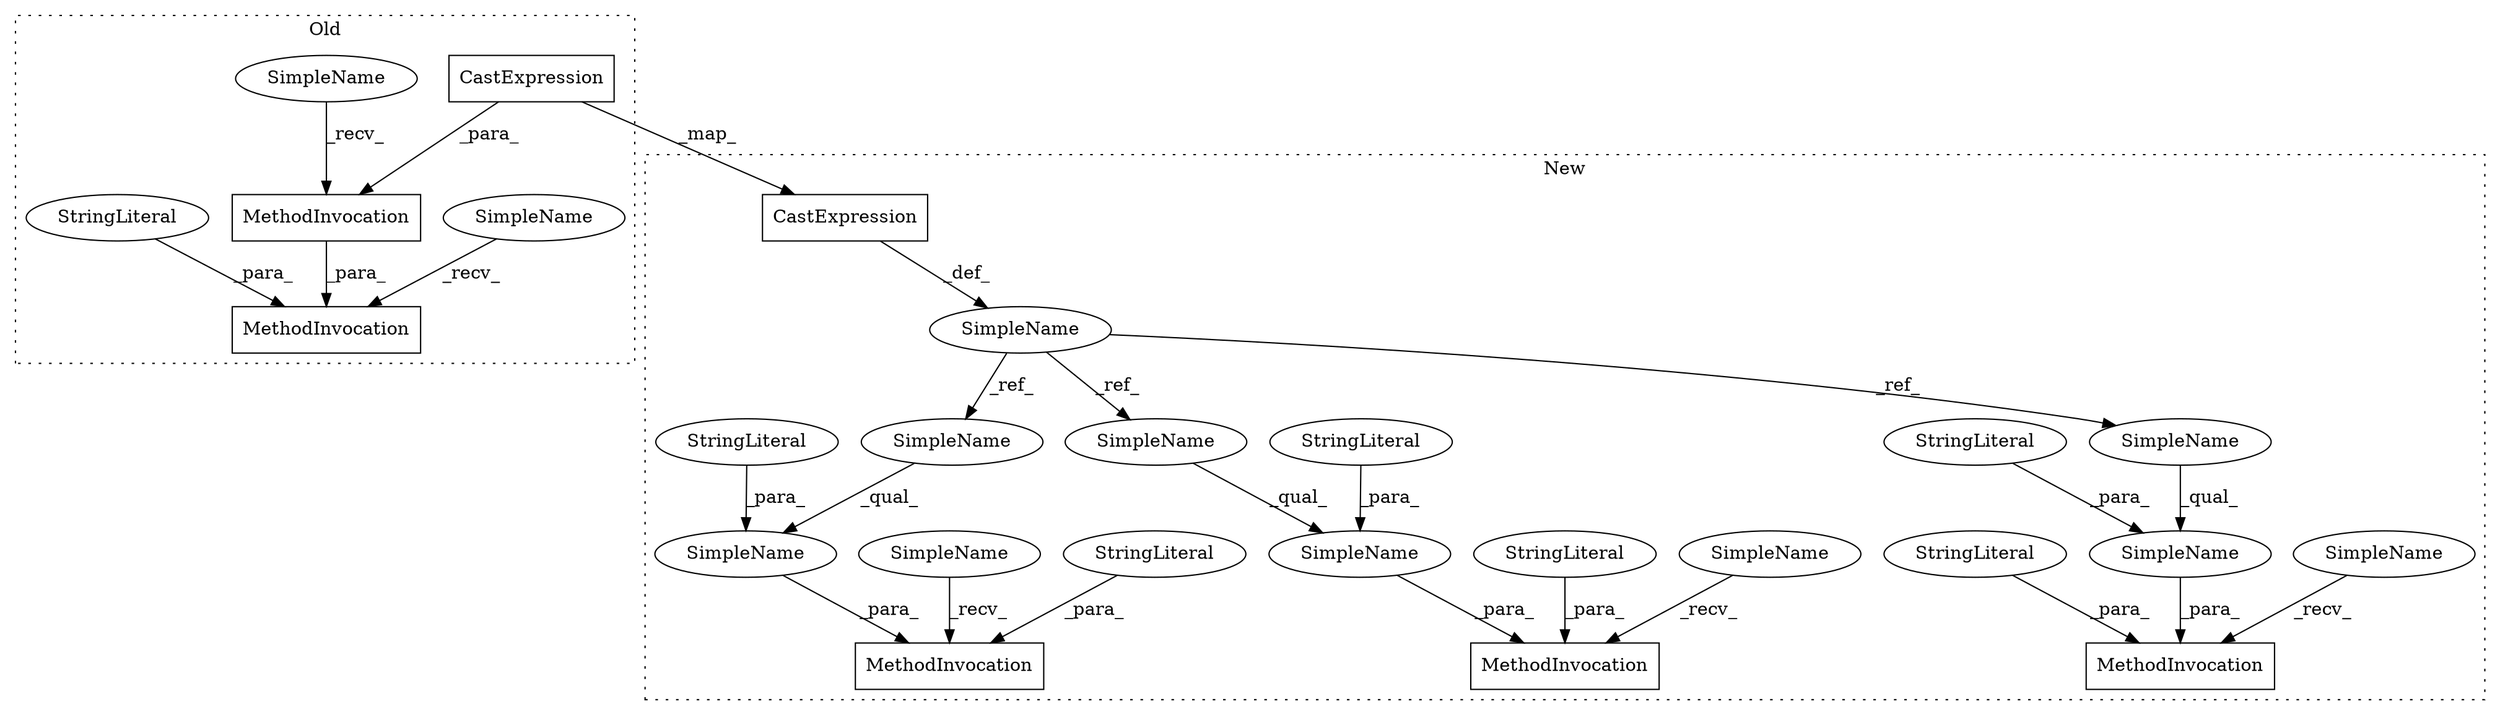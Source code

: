 digraph G {
subgraph cluster0 {
2 [label="CastExpression" a="11" s="4869" l="14" shape="box"];
3 [label="MethodInvocation" a="32" s="4860,4927" l="9,1" shape="box"];
4 [label="MethodInvocation" a="32" s="4803,4928" l="6,1" shape="box"];
9 [label="SimpleName" a="42" s="4796" l="6" shape="ellipse"];
11 [label="SimpleName" a="42" s="4852" l="7" shape="ellipse"];
26 [label="StringLiteral" a="45" s="4809" l="41" shape="ellipse"];
label = "Old";
style="dotted";
}
subgraph cluster1 {
1 [label="CastExpression" a="11" s="5383" l="14" shape="box"];
5 [label="MethodInvocation" a="32" s="5606,5643" l="6,1" shape="box"];
6 [label="MethodInvocation" a="32" s="5527,5583" l="6,1" shape="box"];
7 [label="MethodInvocation" a="32" s="5463,5504" l="6,1" shape="box"];
8 [label="SimpleName" a="42" s="5482,5503" l="15,1" shape="ellipse"];
10 [label="SimpleName" a="42" s="5559,5582" l="15,1" shape="ellipse"];
12 [label="SimpleName" a="42" s="5618" l="14" shape="ellipse"];
13 [label="SimpleName" a="42" s="5456" l="6" shape="ellipse"];
14 [label="SimpleName" a="42" s="5482" l="14" shape="ellipse"];
15 [label="SimpleName" a="42" s="5618,5642" l="15,1" shape="ellipse"];
16 [label="SimpleName" a="42" s="5366" l="14" shape="ellipse"];
17 [label="SimpleName" a="42" s="5599" l="6" shape="ellipse"];
18 [label="SimpleName" a="42" s="5520" l="6" shape="ellipse"];
19 [label="SimpleName" a="42" s="5559" l="14" shape="ellipse"];
20 [label="StringLiteral" a="45" s="5497" l="6" shape="ellipse"];
21 [label="StringLiteral" a="45" s="5469" l="11" shape="ellipse"];
22 [label="StringLiteral" a="45" s="5612" l="4" shape="ellipse"];
23 [label="StringLiteral" a="45" s="5533" l="24" shape="ellipse"];
24 [label="StringLiteral" a="45" s="5574" l="8" shape="ellipse"];
25 [label="StringLiteral" a="45" s="5633" l="9" shape="ellipse"];
label = "New";
style="dotted";
}
1 -> 16 [label="_def_"];
2 -> 1 [label="_map_"];
2 -> 3 [label="_para_"];
3 -> 4 [label="_para_"];
8 -> 7 [label="_para_"];
9 -> 4 [label="_recv_"];
10 -> 6 [label="_para_"];
11 -> 3 [label="_recv_"];
12 -> 15 [label="_qual_"];
13 -> 7 [label="_recv_"];
14 -> 8 [label="_qual_"];
15 -> 5 [label="_para_"];
16 -> 12 [label="_ref_"];
16 -> 19 [label="_ref_"];
16 -> 14 [label="_ref_"];
17 -> 5 [label="_recv_"];
18 -> 6 [label="_recv_"];
19 -> 10 [label="_qual_"];
20 -> 8 [label="_para_"];
21 -> 7 [label="_para_"];
22 -> 5 [label="_para_"];
23 -> 6 [label="_para_"];
24 -> 10 [label="_para_"];
25 -> 15 [label="_para_"];
26 -> 4 [label="_para_"];
}